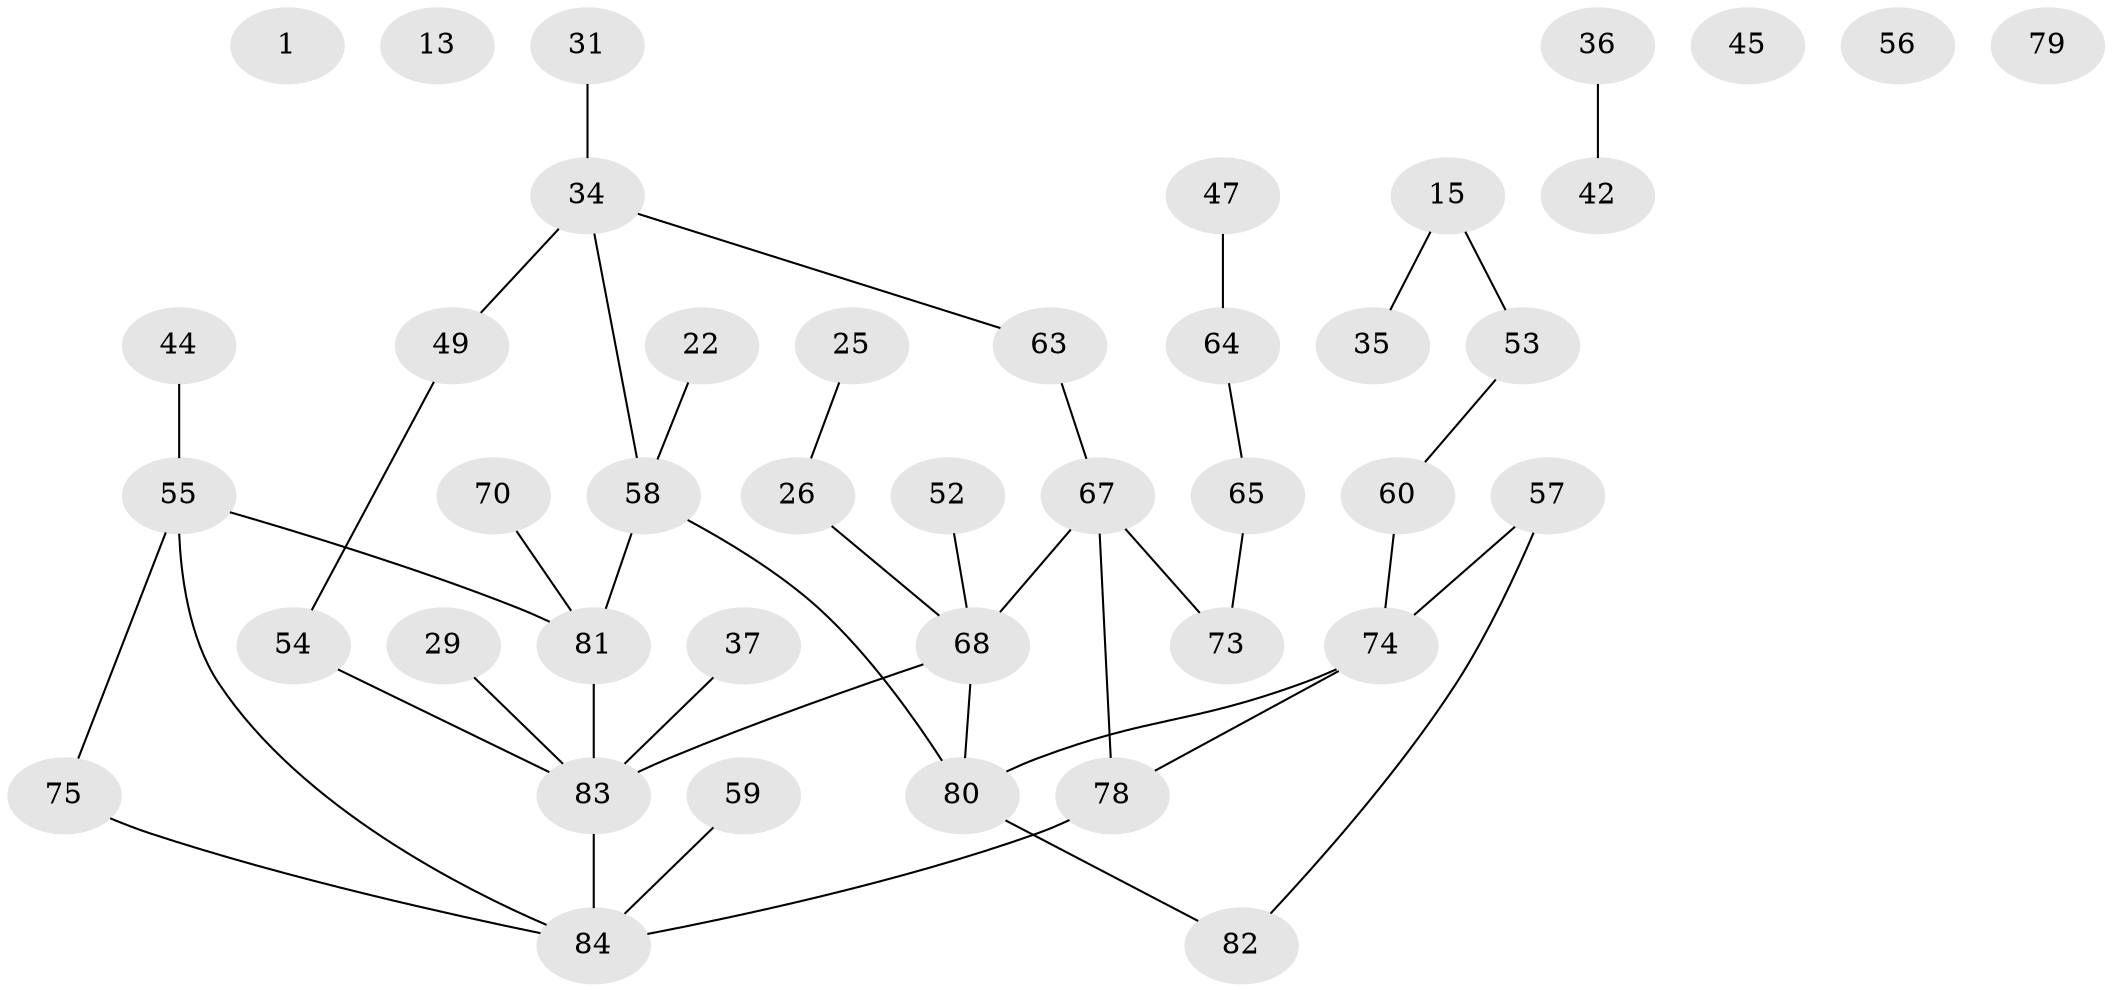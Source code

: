 // original degree distribution, {0: 0.05952380952380952, 1: 0.27380952380952384, 2: 0.3333333333333333, 3: 0.21428571428571427, 4: 0.08333333333333333, 5: 0.03571428571428571}
// Generated by graph-tools (version 1.1) at 2025/39/03/09/25 04:39:26]
// undirected, 42 vertices, 43 edges
graph export_dot {
graph [start="1"]
  node [color=gray90,style=filled];
  1;
  13;
  15;
  22;
  25;
  26;
  29;
  31;
  34 [super="+10+14+8+24"];
  35;
  36;
  37;
  42;
  44;
  45;
  47;
  49;
  52;
  53;
  54 [super="+38+41"];
  55;
  56;
  57;
  58 [super="+43"];
  59;
  60 [super="+6"];
  63;
  64 [super="+7"];
  65;
  67 [super="+66"];
  68 [super="+33"];
  70;
  73;
  74 [super="+27+40+32+69+16"];
  75;
  78 [super="+62"];
  79;
  80 [super="+48+51+61"];
  81 [super="+50"];
  82;
  83 [super="+17+28+71"];
  84 [super="+46+76+77"];
  15 -- 35;
  15 -- 53;
  22 -- 58;
  25 -- 26;
  26 -- 68;
  29 -- 83;
  31 -- 34;
  34 -- 49;
  34 -- 63;
  34 -- 58 [weight=2];
  36 -- 42;
  37 -- 83;
  44 -- 55;
  47 -- 64;
  49 -- 54;
  52 -- 68;
  53 -- 60;
  54 -- 83;
  55 -- 75;
  55 -- 81;
  55 -- 84;
  57 -- 74;
  57 -- 82;
  58 -- 80;
  58 -- 81;
  59 -- 84;
  60 -- 74;
  63 -- 67;
  64 -- 65;
  65 -- 73;
  67 -- 68;
  67 -- 73;
  67 -- 78 [weight=2];
  68 -- 83 [weight=2];
  68 -- 80;
  70 -- 81;
  74 -- 78;
  74 -- 80;
  75 -- 84;
  78 -- 84;
  80 -- 82;
  81 -- 83;
  83 -- 84;
}
